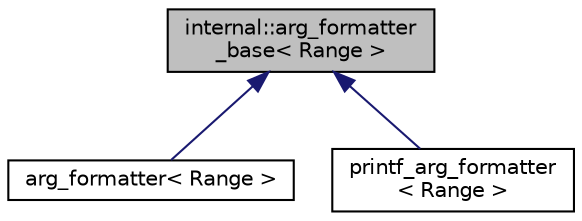 digraph "internal::arg_formatter_base&lt; Range &gt;"
{
  edge [fontname="Helvetica",fontsize="10",labelfontname="Helvetica",labelfontsize="10"];
  node [fontname="Helvetica",fontsize="10",shape=record];
  Node1 [label="internal::arg_formatter\l_base\< Range \>",height=0.2,width=0.4,color="black", fillcolor="grey75", style="filled" fontcolor="black"];
  Node1 -> Node2 [dir="back",color="midnightblue",fontsize="10",style="solid",fontname="Helvetica"];
  Node2 [label="arg_formatter\< Range \>",height=0.2,width=0.4,color="black", fillcolor="white", style="filled",URL="$classarg__formatter.html"];
  Node1 -> Node3 [dir="back",color="midnightblue",fontsize="10",style="solid",fontname="Helvetica"];
  Node3 [label="printf_arg_formatter\l\< Range \>",height=0.2,width=0.4,color="black", fillcolor="white", style="filled",URL="$classprintf__arg__formatter.html"];
}
